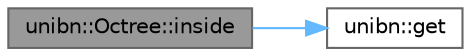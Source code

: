 digraph "unibn::Octree::inside"
{
 // LATEX_PDF_SIZE
  bgcolor="transparent";
  edge [fontname=Helvetica,fontsize=10,labelfontname=Helvetica,labelfontsize=10];
  node [fontname=Helvetica,fontsize=10,shape=box,height=0.2,width=0.4];
  rankdir="LR";
  Node1 [id="Node000001",label="unibn::Octree::inside",height=0.2,width=0.4,color="gray40", fillcolor="grey60", style="filled", fontcolor="black",tooltip="test if search ball S(q,r) is completely inside octant."];
  Node1 -> Node2 [id="edge1_Node000001_Node000002",color="steelblue1",style="solid",tooltip=" "];
  Node2 [id="Node000002",label="unibn::get",height=0.2,width=0.4,color="grey40", fillcolor="white", style="filled",URL="$de/d00/namespaceunibn.html#a25ab80a36b4045a4165a234d7fe9db00",tooltip=" "];
}
